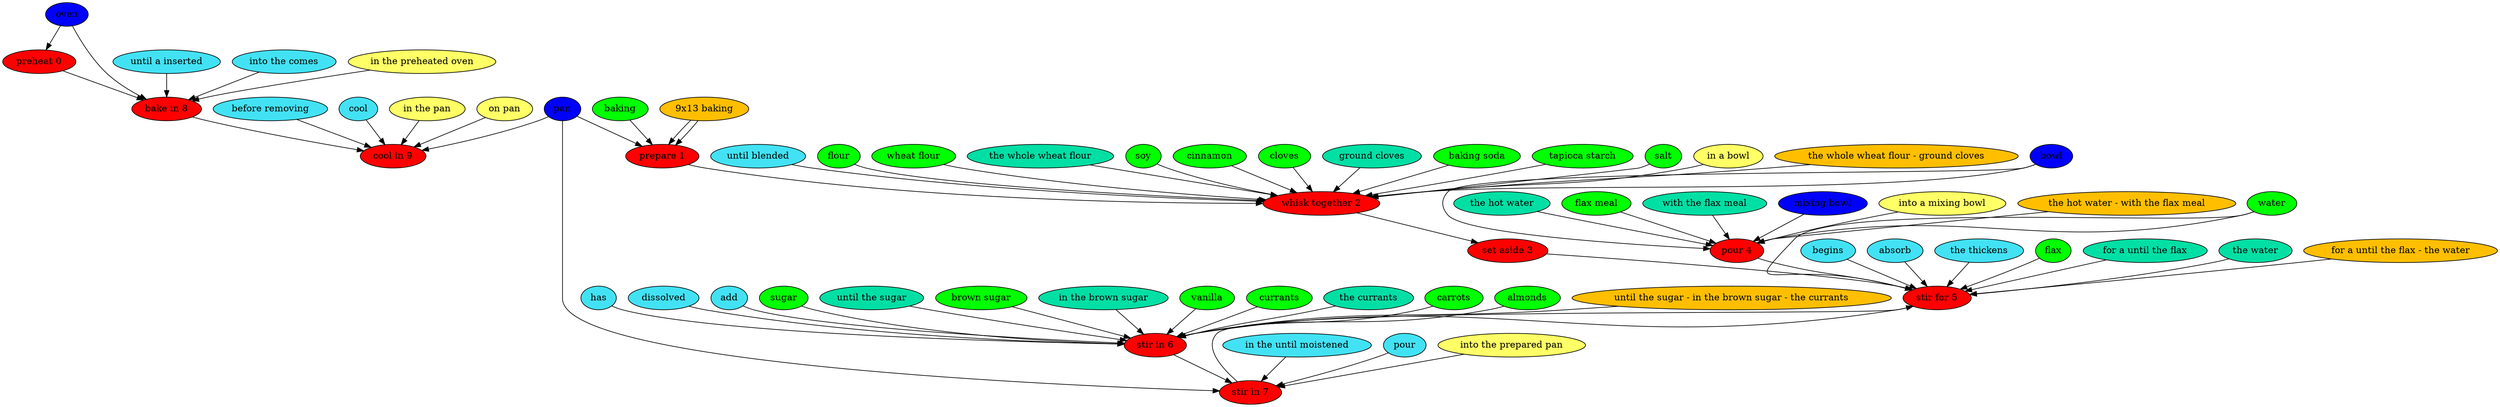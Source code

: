digraph G {
"preheat 0" [style=filled, fillcolor=red];
oven [style=filled, fillcolor="#0000ff"];
oven -> "preheat 0";
"prepare 1" [style=filled, fillcolor=red];
baking [style=filled, fillcolor=green];
baking -> "prepare 1";
"9x13 baking" [style=filled, fillcolor="#01DFA5"];
"9x13 baking" -> "prepare 1";
pan [style=filled, fillcolor="#0000ff"];
pan -> "prepare 1";
"9x13 baking" [style=filled, fillcolor="#FFBF00"];
"9x13 baking" -> "prepare 1";
"whisk together 2" [style=filled, fillcolor=red];
"until blended" [style=filled, fillcolor="#42e2f4"];
"until blended" -> "whisk together 2";
flour [style=filled, fillcolor=green];
flour -> "whisk together 2";
"wheat flour" [style=filled, fillcolor=green];
"wheat flour" -> "whisk together 2";
"the whole wheat flour" [style=filled, fillcolor="#01DFA5"];
"the whole wheat flour" -> "whisk together 2";
soy [style=filled, fillcolor=green];
soy -> "whisk together 2";
cinnamon [style=filled, fillcolor=green];
cinnamon -> "whisk together 2";
cloves [style=filled, fillcolor=green];
cloves -> "whisk together 2";
"ground cloves" [style=filled, fillcolor="#01DFA5"];
"ground cloves" -> "whisk together 2";
"baking soda" [style=filled, fillcolor=green];
"baking soda" -> "whisk together 2";
"tapioca starch" [style=filled, fillcolor=green];
"tapioca starch" -> "whisk together 2";
salt [style=filled, fillcolor=green];
salt -> "whisk together 2";
bowl [style=filled, fillcolor="#0000ff"];
bowl -> "whisk together 2";
"in a bowl" [style=filled, fillcolor="#ffff66"];
"in a bowl" -> "whisk together 2";
"the whole wheat flour - ground cloves" [style=filled, fillcolor="#FFBF00"];
"the whole wheat flour - ground cloves" -> "whisk together 2";
"set aside 3" [style=filled, fillcolor=red];
"pour 4" [style=filled, fillcolor=red];
water [style=filled, fillcolor=green];
water -> "pour 4";
"the hot water" [style=filled, fillcolor="#01DFA5"];
"the hot water" -> "pour 4";
"flax meal" [style=filled, fillcolor=green];
"flax meal" -> "pour 4";
"with the flax meal" [style=filled, fillcolor="#01DFA5"];
"with the flax meal" -> "pour 4";
"mixing bowl" [style=filled, fillcolor="#0000ff"];
"mixing bowl" -> "pour 4";
"into a mixing bowl" [style=filled, fillcolor="#ffff66"];
"into a mixing bowl" -> "pour 4";
bowl [style=filled, fillcolor="#0000ff"];
bowl -> "pour 4";
"the hot water - with the flax meal" [style=filled, fillcolor="#FFBF00"];
"the hot water - with the flax meal" -> "pour 4";
"stir for 5" [style=filled, fillcolor=red];
begins [style=filled, fillcolor="#42e2f4"];
begins -> "stir for 5";
absorb [style=filled, fillcolor="#42e2f4"];
absorb -> "stir for 5";
"the thickens" [style=filled, fillcolor="#42e2f4"];
"the thickens" -> "stir for 5";
flax [style=filled, fillcolor=green];
flax -> "stir for 5";
"for a until the flax" [style=filled, fillcolor="#01DFA5"];
"for a until the flax" -> "stir for 5";
water [style=filled, fillcolor=green];
water -> "stir for 5";
"the water" [style=filled, fillcolor="#01DFA5"];
"the water" -> "stir for 5";
"for a until the flax - the water" [style=filled, fillcolor="#FFBF00"];
"for a until the flax - the water" -> "stir for 5";
"stir in 6" [style=filled, fillcolor=red];
has [style=filled, fillcolor="#42e2f4"];
has -> "stir in 6";
dissolved [style=filled, fillcolor="#42e2f4"];
dissolved -> "stir in 6";
add [style=filled, fillcolor="#42e2f4"];
add -> "stir in 6";
sugar [style=filled, fillcolor=green];
sugar -> "stir in 6";
"until the sugar" [style=filled, fillcolor="#01DFA5"];
"until the sugar" -> "stir in 6";
"brown sugar" [style=filled, fillcolor=green];
"brown sugar" -> "stir in 6";
"in the brown sugar" [style=filled, fillcolor="#01DFA5"];
"in the brown sugar" -> "stir in 6";
vanilla [style=filled, fillcolor=green];
vanilla -> "stir in 6";
currants [style=filled, fillcolor=green];
currants -> "stir in 6";
"the currants" [style=filled, fillcolor="#01DFA5"];
"the currants" -> "stir in 6";
carrots [style=filled, fillcolor=green];
carrots -> "stir in 6";
almonds [style=filled, fillcolor=green];
almonds -> "stir in 6";
"until the sugar - in the brown sugar - the currants" [style=filled, fillcolor="#FFBF00"];
"until the sugar - in the brown sugar - the currants" -> "stir in 6";
"stir in 7" [style=filled, fillcolor=red];
"in the until moistened" [style=filled, fillcolor="#42e2f4"];
"in the until moistened" -> "stir in 7";
pour [style=filled, fillcolor="#42e2f4"];
pour -> "stir in 7";
pan [style=filled, fillcolor="#0000ff"];
pan -> "stir in 7";
"into the prepared pan" [style=filled, fillcolor="#ffff66"];
"into the prepared pan" -> "stir in 7";
"bake in 8" [style=filled, fillcolor=red];
"until a inserted" [style=filled, fillcolor="#42e2f4"];
"until a inserted" -> "bake in 8";
"into the comes" [style=filled, fillcolor="#42e2f4"];
"into the comes" -> "bake in 8";
oven [style=filled, fillcolor="#0000ff"];
oven -> "bake in 8";
"in the preheated oven" [style=filled, fillcolor="#ffff66"];
"in the preheated oven" -> "bake in 8";
"cool in 9" [style=filled, fillcolor=red];
"before removing" [style=filled, fillcolor="#42e2f4"];
"before removing" -> "cool in 9";
cool [style=filled, fillcolor="#42e2f4"];
cool -> "cool in 9";
pan [style=filled, fillcolor="#0000ff"];
pan -> "cool in 9";
"in the pan" [style=filled, fillcolor="#ffff66"];
"in the pan" -> "cool in 9";
"on pan" [style=filled, fillcolor="#ffff66"];
"on pan" -> "cool in 9";
"preheat 0" -> "bake in 8";
"prepare 1" -> "whisk together 2";
"whisk together 2" -> "set aside 3";
"set aside 3" -> "stir for 5";
"pour 4" -> "stir for 5";
"stir for 5" -> "stir in 6";
"stir in 6" -> "stir in 7";
"stir in 7" -> "stir for 5";
"bake in 8" -> "cool in 9";
}
